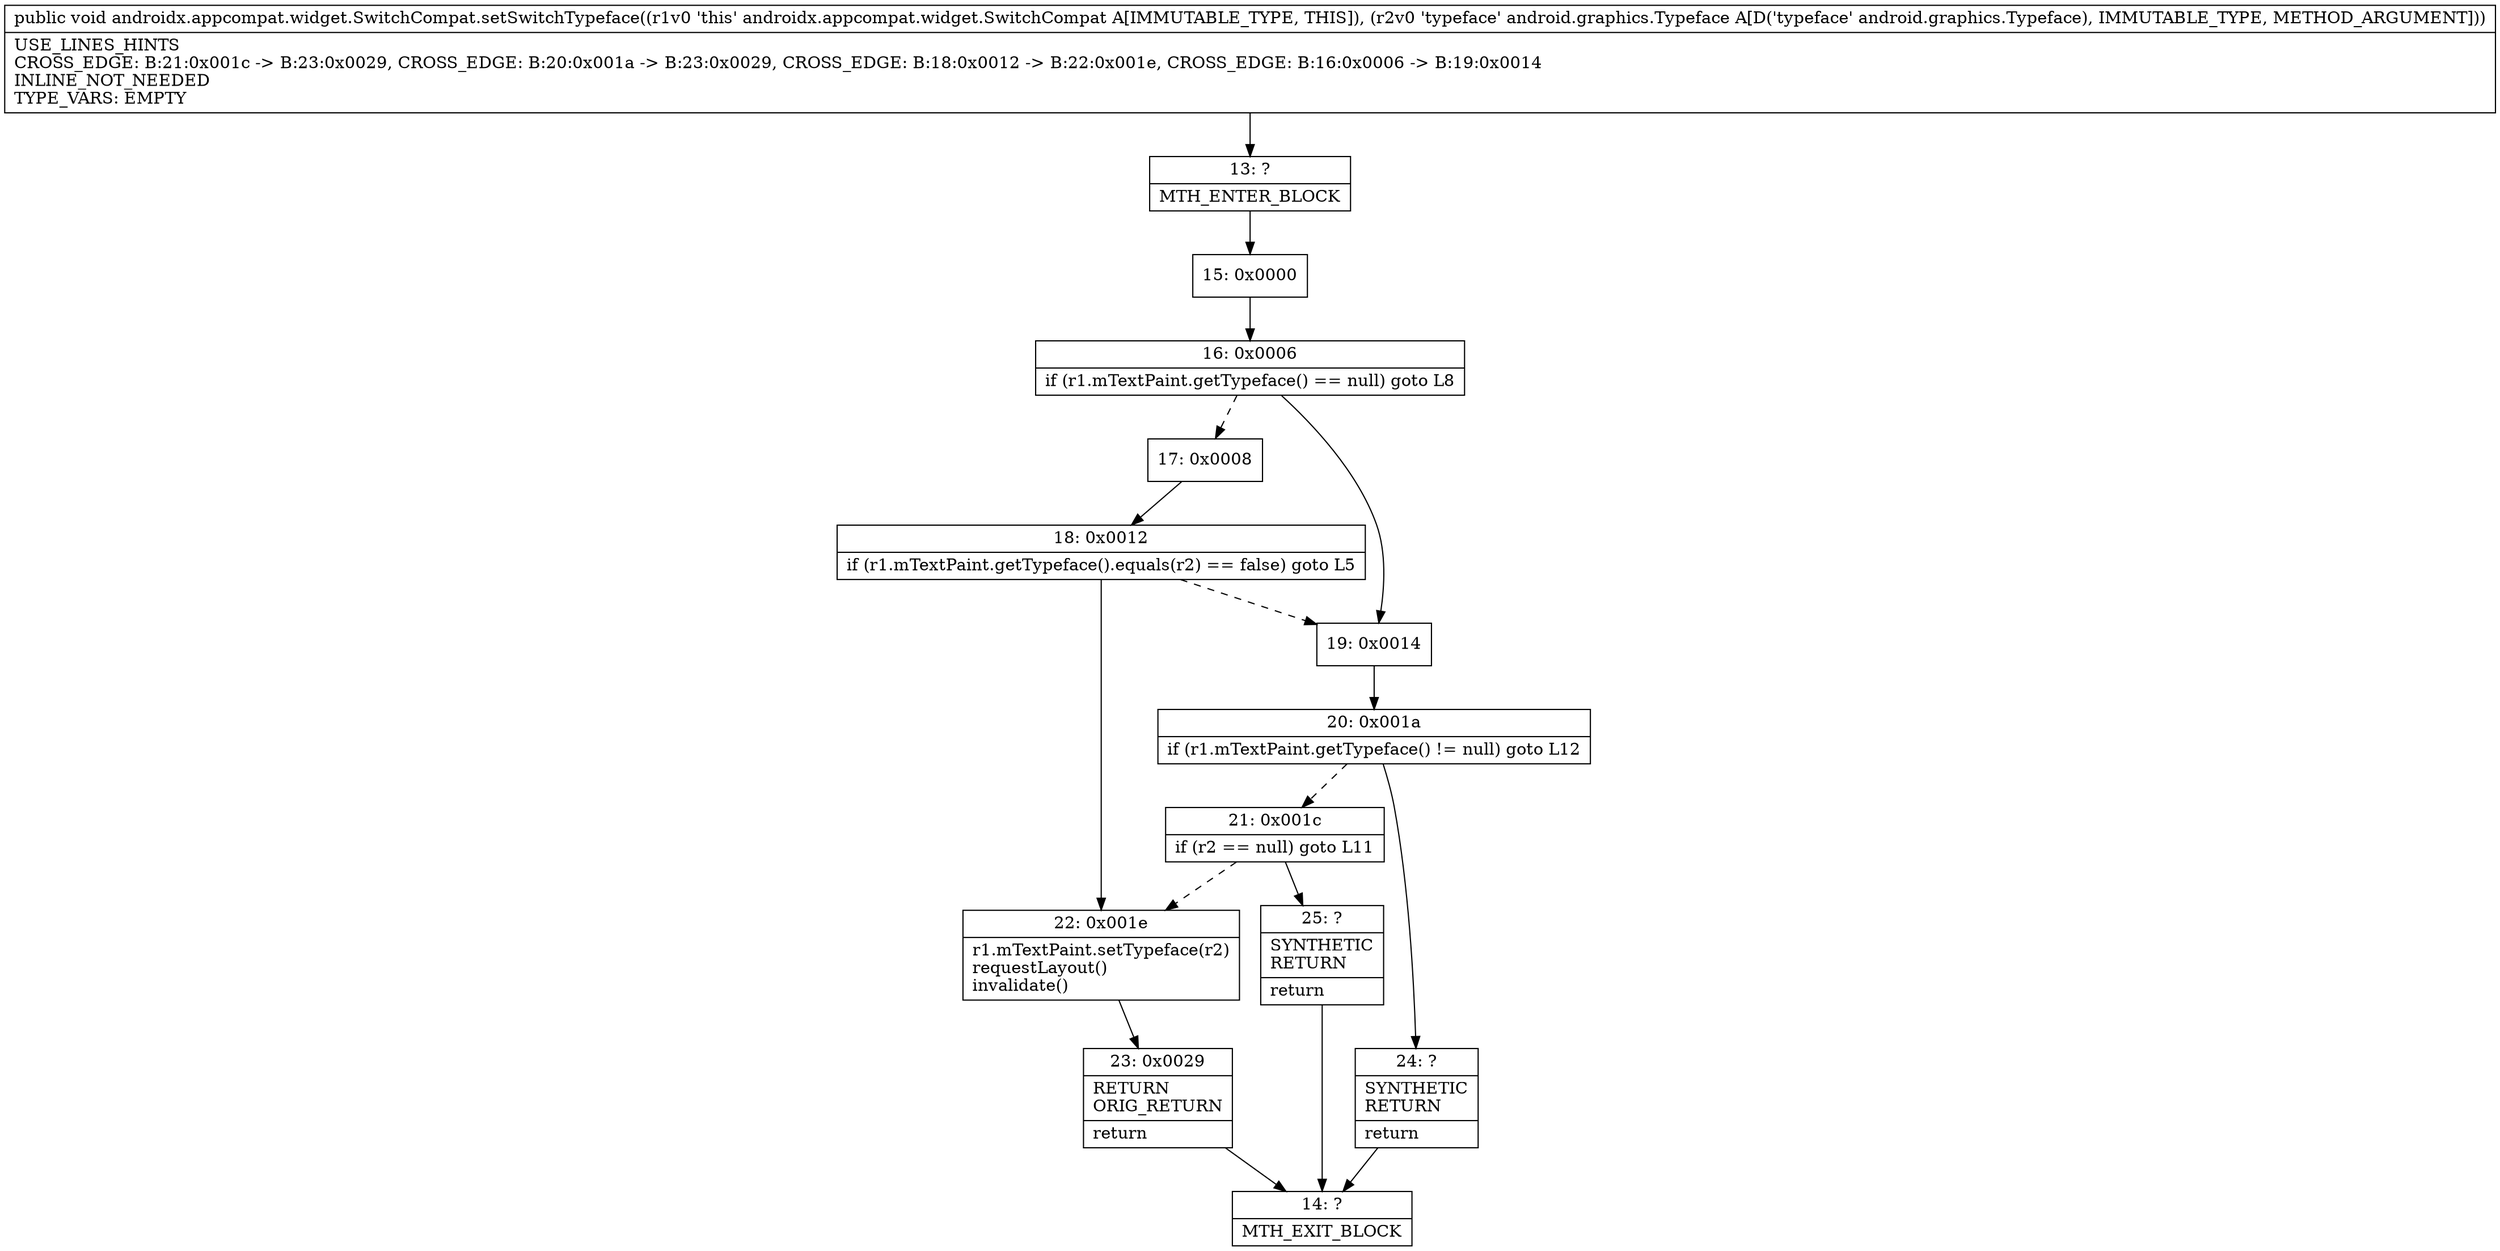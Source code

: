 digraph "CFG forandroidx.appcompat.widget.SwitchCompat.setSwitchTypeface(Landroid\/graphics\/Typeface;)V" {
Node_13 [shape=record,label="{13\:\ ?|MTH_ENTER_BLOCK\l}"];
Node_15 [shape=record,label="{15\:\ 0x0000}"];
Node_16 [shape=record,label="{16\:\ 0x0006|if (r1.mTextPaint.getTypeface() == null) goto L8\l}"];
Node_17 [shape=record,label="{17\:\ 0x0008}"];
Node_18 [shape=record,label="{18\:\ 0x0012|if (r1.mTextPaint.getTypeface().equals(r2) == false) goto L5\l}"];
Node_22 [shape=record,label="{22\:\ 0x001e|r1.mTextPaint.setTypeface(r2)\lrequestLayout()\linvalidate()\l}"];
Node_23 [shape=record,label="{23\:\ 0x0029|RETURN\lORIG_RETURN\l|return\l}"];
Node_14 [shape=record,label="{14\:\ ?|MTH_EXIT_BLOCK\l}"];
Node_19 [shape=record,label="{19\:\ 0x0014}"];
Node_20 [shape=record,label="{20\:\ 0x001a|if (r1.mTextPaint.getTypeface() != null) goto L12\l}"];
Node_21 [shape=record,label="{21\:\ 0x001c|if (r2 == null) goto L11\l}"];
Node_25 [shape=record,label="{25\:\ ?|SYNTHETIC\lRETURN\l|return\l}"];
Node_24 [shape=record,label="{24\:\ ?|SYNTHETIC\lRETURN\l|return\l}"];
MethodNode[shape=record,label="{public void androidx.appcompat.widget.SwitchCompat.setSwitchTypeface((r1v0 'this' androidx.appcompat.widget.SwitchCompat A[IMMUTABLE_TYPE, THIS]), (r2v0 'typeface' android.graphics.Typeface A[D('typeface' android.graphics.Typeface), IMMUTABLE_TYPE, METHOD_ARGUMENT]))  | USE_LINES_HINTS\lCROSS_EDGE: B:21:0x001c \-\> B:23:0x0029, CROSS_EDGE: B:20:0x001a \-\> B:23:0x0029, CROSS_EDGE: B:18:0x0012 \-\> B:22:0x001e, CROSS_EDGE: B:16:0x0006 \-\> B:19:0x0014\lINLINE_NOT_NEEDED\lTYPE_VARS: EMPTY\l}"];
MethodNode -> Node_13;Node_13 -> Node_15;
Node_15 -> Node_16;
Node_16 -> Node_17[style=dashed];
Node_16 -> Node_19;
Node_17 -> Node_18;
Node_18 -> Node_19[style=dashed];
Node_18 -> Node_22;
Node_22 -> Node_23;
Node_23 -> Node_14;
Node_19 -> Node_20;
Node_20 -> Node_21[style=dashed];
Node_20 -> Node_24;
Node_21 -> Node_22[style=dashed];
Node_21 -> Node_25;
Node_25 -> Node_14;
Node_24 -> Node_14;
}

